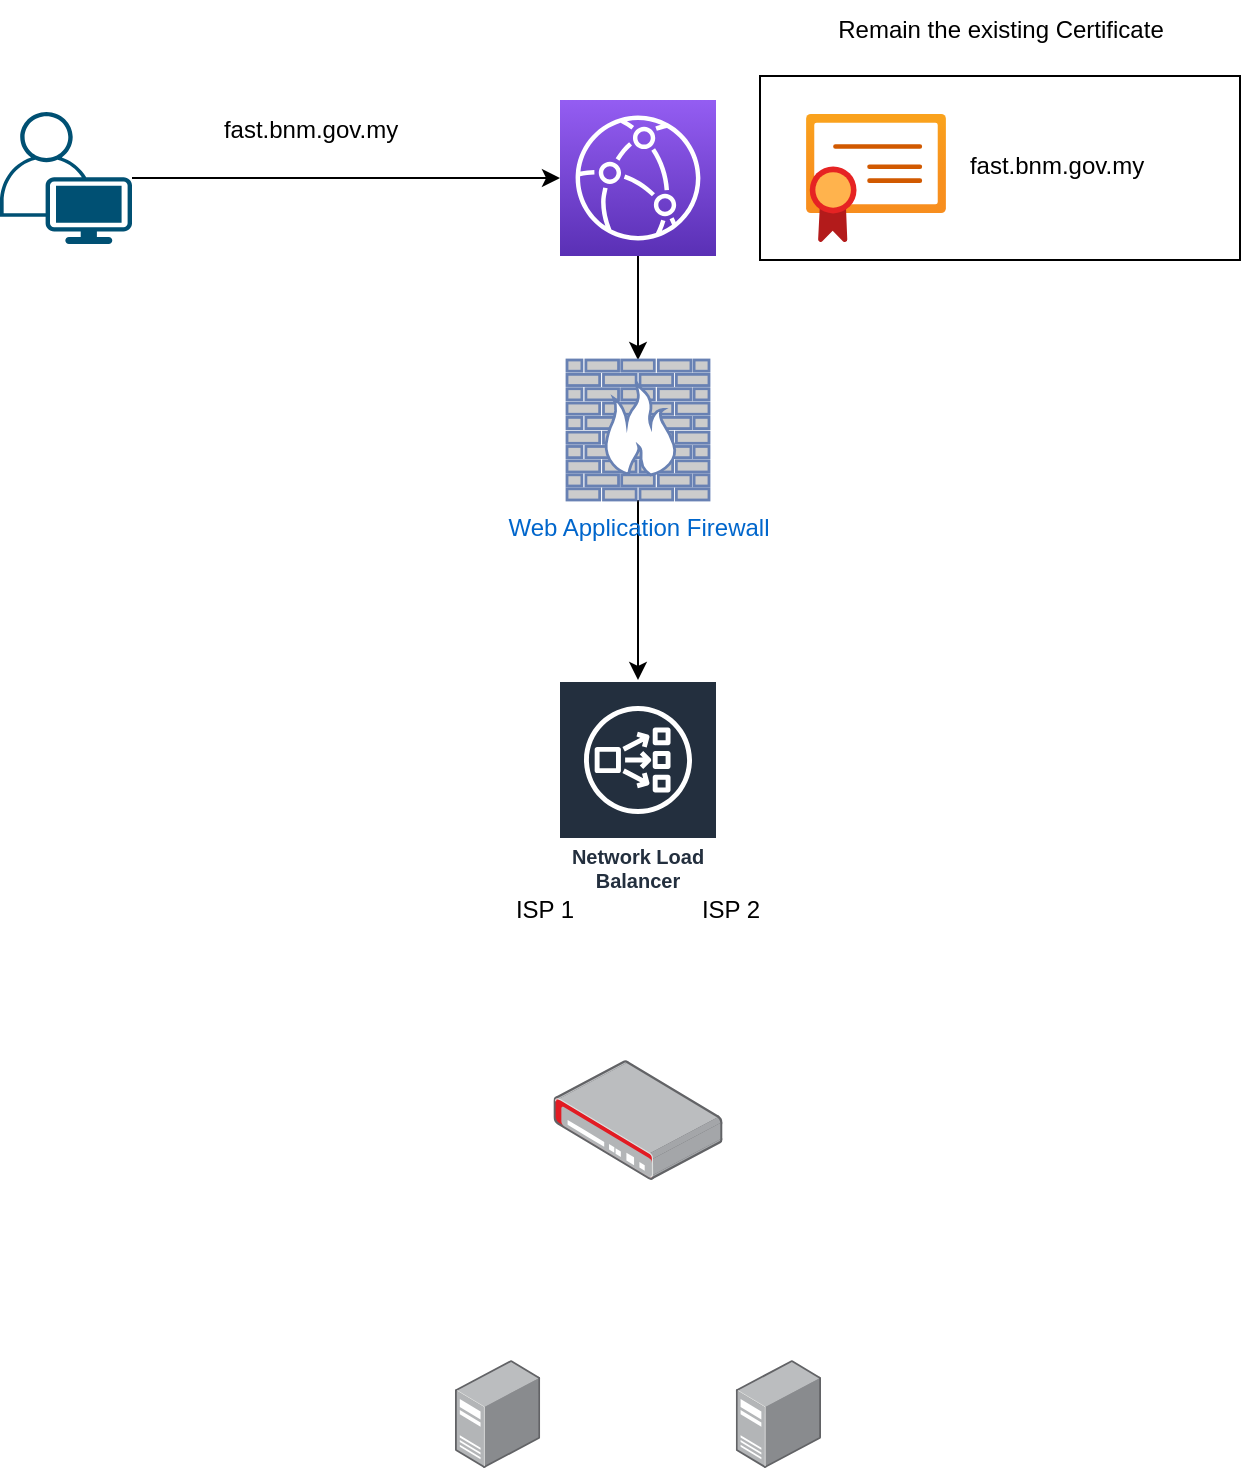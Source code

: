 <mxfile version="21.6.2" type="github">
  <diagram name="Page-1" id="2w0lfunYUtyqt6zxXnZm">
    <mxGraphModel dx="1434" dy="769" grid="1" gridSize="10" guides="1" tooltips="1" connect="1" arrows="1" fold="1" page="1" pageScale="1" pageWidth="850" pageHeight="1100" math="0" shadow="0">
      <root>
        <mxCell id="0" />
        <mxCell id="1" parent="0" />
        <mxCell id="Ip776jIc37lIottS4738-1" value="Network Load Balancer" style="sketch=0;outlineConnect=0;fontColor=#232F3E;gradientColor=none;strokeColor=#ffffff;fillColor=#232F3E;dashed=0;verticalLabelPosition=middle;verticalAlign=bottom;align=center;html=1;whiteSpace=wrap;fontSize=10;fontStyle=1;spacing=3;shape=mxgraph.aws4.productIcon;prIcon=mxgraph.aws4.network_load_balancer;" vertex="1" parent="1">
          <mxGeometry x="359" y="410" width="80" height="110" as="geometry" />
        </mxCell>
        <mxCell id="Ip776jIc37lIottS4738-15" style="edgeStyle=orthogonalEdgeStyle;rounded=0;orthogonalLoop=1;jettySize=auto;html=1;exitX=0.5;exitY=1;exitDx=0;exitDy=0;exitPerimeter=0;" edge="1" parent="1" source="Ip776jIc37lIottS4738-3" target="Ip776jIc37lIottS4738-4">
          <mxGeometry relative="1" as="geometry" />
        </mxCell>
        <mxCell id="Ip776jIc37lIottS4738-3" value="" style="sketch=0;points=[[0,0,0],[0.25,0,0],[0.5,0,0],[0.75,0,0],[1,0,0],[0,1,0],[0.25,1,0],[0.5,1,0],[0.75,1,0],[1,1,0],[0,0.25,0],[0,0.5,0],[0,0.75,0],[1,0.25,0],[1,0.5,0],[1,0.75,0]];outlineConnect=0;fontColor=#232F3E;gradientColor=#945DF2;gradientDirection=north;fillColor=#5A30B5;strokeColor=#ffffff;dashed=0;verticalLabelPosition=bottom;verticalAlign=top;align=center;html=1;fontSize=12;fontStyle=0;aspect=fixed;shape=mxgraph.aws4.resourceIcon;resIcon=mxgraph.aws4.cloudfront;" vertex="1" parent="1">
          <mxGeometry x="360" y="120" width="78" height="78" as="geometry" />
        </mxCell>
        <mxCell id="Ip776jIc37lIottS4738-16" value="" style="edgeStyle=orthogonalEdgeStyle;rounded=0;orthogonalLoop=1;jettySize=auto;html=1;" edge="1" parent="1" source="Ip776jIc37lIottS4738-4" target="Ip776jIc37lIottS4738-1">
          <mxGeometry relative="1" as="geometry" />
        </mxCell>
        <mxCell id="Ip776jIc37lIottS4738-4" value="&lt;div&gt;Web Application Firewall&lt;/div&gt;" style="fontColor=#0066CC;verticalAlign=top;verticalLabelPosition=bottom;labelPosition=center;align=center;html=1;outlineConnect=0;fillColor=#CCCCCC;strokeColor=#6881B3;gradientColor=none;gradientDirection=north;strokeWidth=2;shape=mxgraph.networks.firewall;" vertex="1" parent="1">
          <mxGeometry x="363.5" y="250" width="71" height="70" as="geometry" />
        </mxCell>
        <mxCell id="Ip776jIc37lIottS4738-5" value="ISP 1" style="text;html=1;align=center;verticalAlign=middle;resizable=0;points=[];autosize=1;strokeColor=none;fillColor=none;" vertex="1" parent="1">
          <mxGeometry x="326.5" y="510" width="50" height="30" as="geometry" />
        </mxCell>
        <mxCell id="Ip776jIc37lIottS4738-6" value="ISP 2" style="text;html=1;align=center;verticalAlign=middle;resizable=0;points=[];autosize=1;strokeColor=none;fillColor=none;" vertex="1" parent="1">
          <mxGeometry x="420" y="510" width="50" height="30" as="geometry" />
        </mxCell>
        <mxCell id="Ip776jIc37lIottS4738-8" value="" style="image;aspect=fixed;html=1;points=[];align=center;fontSize=12;image=img/lib/azure2/app_services/App_Service_Certificates.svg;" vertex="1" parent="1">
          <mxGeometry x="483" y="127" width="70" height="64" as="geometry" />
        </mxCell>
        <mxCell id="Ip776jIc37lIottS4738-9" value="fast.bnm.gov.my" style="text;html=1;align=center;verticalAlign=middle;resizable=0;points=[];autosize=1;strokeColor=none;fillColor=none;" vertex="1" parent="1">
          <mxGeometry x="553" y="138" width="110" height="30" as="geometry" />
        </mxCell>
        <mxCell id="Ip776jIc37lIottS4738-10" value="" style="rounded=0;whiteSpace=wrap;html=1;fillColor=none;" vertex="1" parent="1">
          <mxGeometry x="460" y="108" width="240" height="92" as="geometry" />
        </mxCell>
        <mxCell id="Ip776jIc37lIottS4738-11" value="Remain the existing Certificate" style="text;html=1;align=center;verticalAlign=middle;resizable=0;points=[];autosize=1;strokeColor=none;fillColor=none;" vertex="1" parent="1">
          <mxGeometry x="485" y="70" width="190" height="30" as="geometry" />
        </mxCell>
        <mxCell id="Ip776jIc37lIottS4738-14" style="edgeStyle=orthogonalEdgeStyle;rounded=0;orthogonalLoop=1;jettySize=auto;html=1;" edge="1" parent="1" source="Ip776jIc37lIottS4738-12" target="Ip776jIc37lIottS4738-3">
          <mxGeometry relative="1" as="geometry" />
        </mxCell>
        <mxCell id="Ip776jIc37lIottS4738-12" value="" style="points=[[0.35,0,0],[0.98,0.51,0],[1,0.71,0],[0.67,1,0],[0,0.795,0],[0,0.65,0]];verticalLabelPosition=bottom;sketch=0;html=1;verticalAlign=top;aspect=fixed;align=center;pointerEvents=1;shape=mxgraph.cisco19.user;fillColor=#005073;strokeColor=none;" vertex="1" parent="1">
          <mxGeometry x="80" y="126" width="66" height="66" as="geometry" />
        </mxCell>
        <mxCell id="Ip776jIc37lIottS4738-13" value="fast.bnm.gov.my" style="text;html=1;align=center;verticalAlign=middle;resizable=0;points=[];autosize=1;strokeColor=none;fillColor=none;" vertex="1" parent="1">
          <mxGeometry x="180" y="120" width="110" height="30" as="geometry" />
        </mxCell>
        <mxCell id="Ip776jIc37lIottS4738-18" value="" style="image;points=[];aspect=fixed;html=1;align=center;shadow=0;dashed=0;image=img/lib/allied_telesis/computer_and_terminals/Server_Desktop.svg;" vertex="1" parent="1">
          <mxGeometry x="307.5" y="750" width="42.6" height="54" as="geometry" />
        </mxCell>
        <mxCell id="Ip776jIc37lIottS4738-19" value="" style="image;points=[];aspect=fixed;html=1;align=center;shadow=0;dashed=0;image=img/lib/allied_telesis/computer_and_terminals/Server_Desktop.svg;" vertex="1" parent="1">
          <mxGeometry x="447.9" y="750" width="42.6" height="54" as="geometry" />
        </mxCell>
        <mxCell id="Ip776jIc37lIottS4738-20" value="" style="image;points=[];aspect=fixed;html=1;align=center;shadow=0;dashed=0;image=img/lib/allied_telesis/security/Router_VPN.svg;" vertex="1" parent="1">
          <mxGeometry x="356.72" y="600" width="84.55" height="60" as="geometry" />
        </mxCell>
      </root>
    </mxGraphModel>
  </diagram>
</mxfile>
